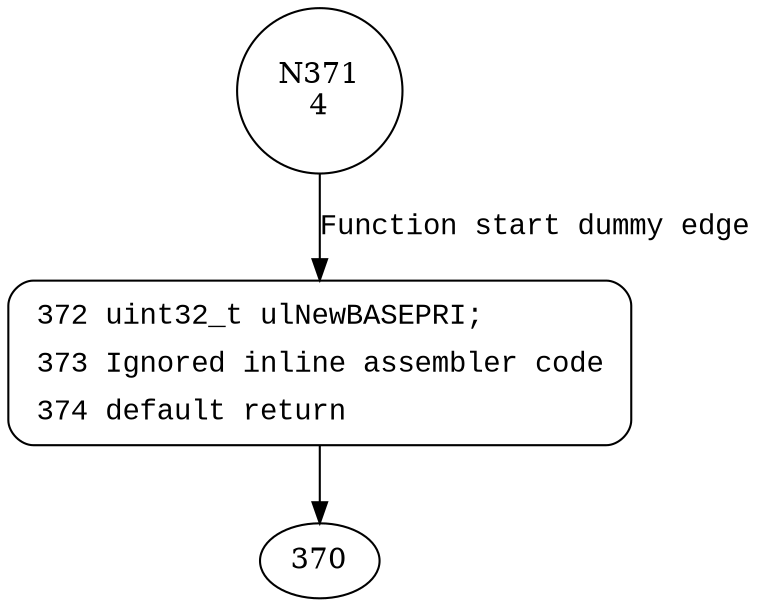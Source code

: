 digraph vPortRaiseBASEPRI {
371 [shape="circle" label="N371\n4"]
372 [shape="circle" label="N372\n3"]
372 [style="filled,bold" penwidth="1" fillcolor="white" fontname="Courier New" shape="Mrecord" label=<<table border="0" cellborder="0" cellpadding="3" bgcolor="white"><tr><td align="right">372</td><td align="left">uint32_t ulNewBASEPRI;</td></tr><tr><td align="right">373</td><td align="left">Ignored inline assembler code</td></tr><tr><td align="right">374</td><td align="left">default return</td></tr></table>>]
372 -> 370[label=""]
371 -> 372 [label="Function start dummy edge" fontname="Courier New"]
}